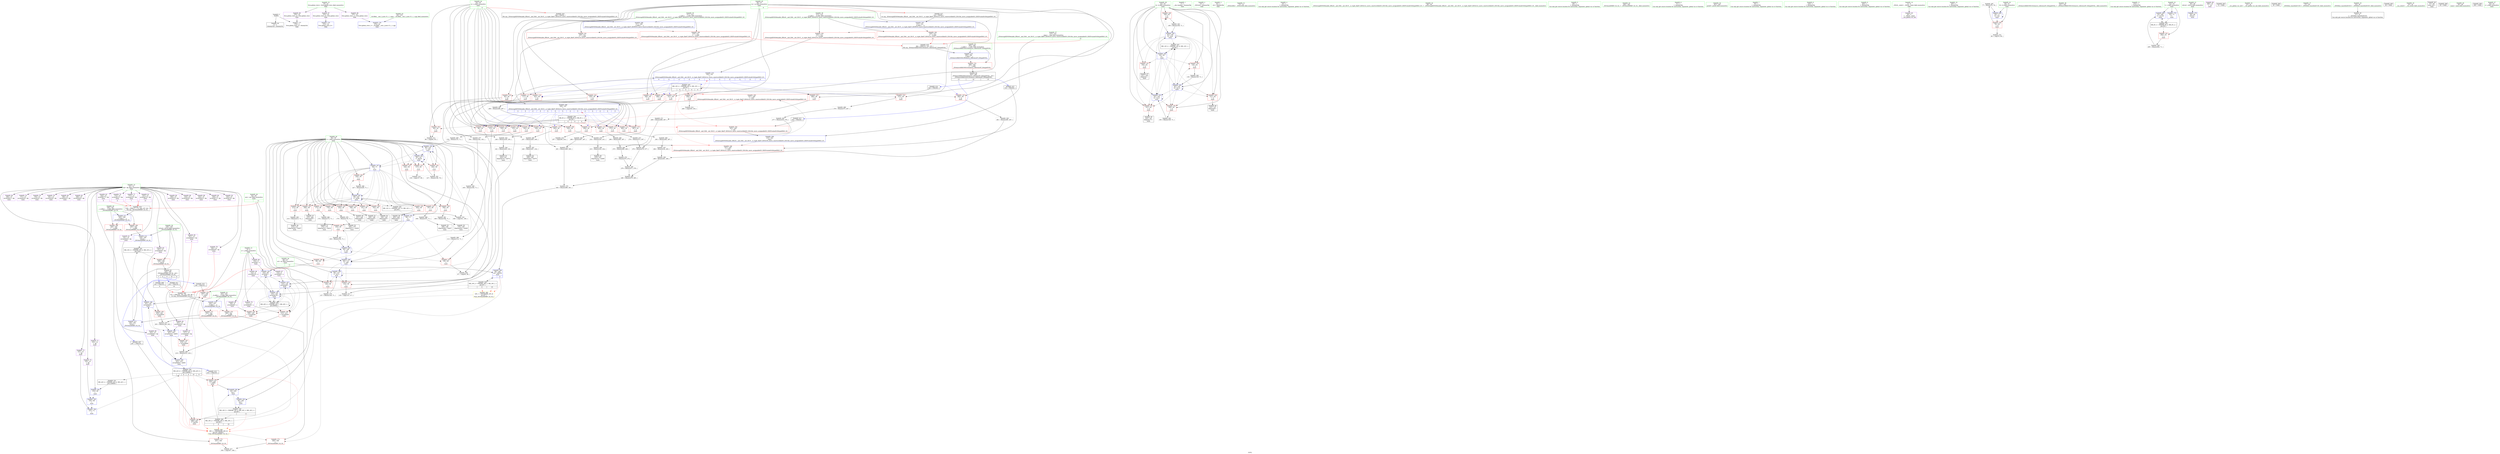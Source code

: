 digraph "SVFG" {
	label="SVFG";

	Node0x5648dcd0d470 [shape=record,color=grey,label="{NodeID: 0\nNullPtr}"];
	Node0x5648dcd0d470 -> Node0x5648dcd30140[style=solid];
	Node0x5648dcd0d470 -> Node0x5648dcd38ee0[style=solid];
	Node0x5648dcd5a0a0 [shape=record,color=yellow,style=double,label="{NodeID: 360\n18V_1 = ENCHI(MR_18V_0)\npts\{67 \}\nFun[_ZSt3maxIiERKT_S2_S2_]}"];
	Node0x5648dcd5a0a0 -> Node0x5648dcd38b40[style=dashed];
	Node0x5648dcd40e40 [shape=record,color=grey,label="{NodeID: 277\n164 = Binary(162, 163, )\n}"];
	Node0x5648dcd40e40 -> Node0x5648dcd412c0[style=solid];
	Node0x5648dcd33da0 [shape=record,color=blue,label="{NodeID: 194\n153\<--69\n\<--\nmain\n}"];
	Node0x5648dcd33da0 -> Node0x5648dcd33e70[style=dashed];
	Node0x5648dcd311a0 [shape=record,color=red,label="{NodeID: 111\n256\<--54\n\<--n\nmain\n}"];
	Node0x5648dcd311a0 -> Node0x5648dcd43fc0[style=solid];
	Node0x5648dcd2f320 [shape=record,color=green,label="{NodeID: 28\n62\<--63\nk\<--k_field_insensitive\nmain\n}"];
	Node0x5648dcd2f320 -> Node0x5648dcd37620[style=solid];
	Node0x5648dcd2f320 -> Node0x5648dcd376f0[style=solid];
	Node0x5648dcd2f320 -> Node0x5648dcd377c0[style=solid];
	Node0x5648dcd2f320 -> Node0x5648dcd37890[style=solid];
	Node0x5648dcd2f320 -> Node0x5648dcd37960[style=solid];
	Node0x5648dcd2f320 -> Node0x5648dcd37a30[style=solid];
	Node0x5648dcd2f320 -> Node0x5648dcd39320[style=solid];
	Node0x5648dcd2f320 -> Node0x5648dcd39590[style=solid];
	Node0x5648dcd2f320 -> Node0x5648dcd398d0[style=solid];
	Node0x5648dcd2f320 -> Node0x5648dcd33cd0[style=solid];
	Node0x5648dcd43840 [shape=record,color=grey,label="{NodeID: 305\n281 = Binary(280, 267, )\n}"];
	Node0x5648dcd43840 -> Node0x5648dcd43cc0[style=solid];
	Node0x5648dcd36fa0 [shape=record,color=red,label="{NodeID: 139\n188\<--58\n\<--i\nmain\n}"];
	Node0x5648dcd36fa0 -> Node0x5648dcd31910[style=solid];
	Node0x5648dcd31b80 [shape=record,color=black,label="{NodeID: 56\n205\<--204\nidxprom52\<--\nmain\n}"];
	Node0x5648dcd72230 [shape=record,color=black,label="{NodeID: 416\n309 = PHI(54, )\n0th arg _ZSt4swapIiENSt9enable_ifIXsr6__and_ISt6__not_ISt15__is_tuple_likeIT_EESt21is_move_constructibleIS3_ESt18is_move_assignableIS3_EEE5valueEvE4typeERS3_SC_ }"];
	Node0x5648dcd72230 -> Node0x5648dcd34760[style=solid];
	Node0x5648dcd38660 [shape=record,color=red,label="{NodeID: 167\n358\<--338\n\<--retval\n_ZSt3maxIiERKT_S2_S2_\n}"];
	Node0x5648dcd38660 -> Node0x5648dcd32130[style=solid];
	Node0x5648dcd33240 [shape=record,color=purple,label="{NodeID: 84\n206\<--10\narrayidx53\<--dp\nmain\n}"];
	Node0x5648dcd2d200 [shape=record,color=green,label="{NodeID: 1\n7\<--1\n__dso_handle\<--dummyObj\nGlob }"];
	Node0x5648dcd40fc0 [shape=record,color=grey,label="{NodeID: 278\n232 = Binary(230, 231, )\n}"];
	Node0x5648dcd40fc0 -> Node0x5648dcd421c0[style=solid];
	Node0x5648dcd33e70 [shape=record,color=blue,label="{NodeID: 195\n155\<--69\n\<--\nmain\n}"];
	Node0x5648dcd33e70 -> Node0x5648dcd33f40[style=dashed];
	Node0x5648dcd31270 [shape=record,color=red,label="{NodeID: 112\n265\<--54\n\<--n\nmain\n}"];
	Node0x5648dcd31270 -> Node0x5648dcd35a10[style=solid];
	Node0x5648dcd2f3f0 [shape=record,color=green,label="{NodeID: 29\n64\<--65\nans\<--ans_field_insensitive\nmain\n|{|<s2>11}}"];
	Node0x5648dcd2f3f0 -> Node0x5648dcd34420[style=solid];
	Node0x5648dcd2f3f0 -> Node0x5648dcd344f0[style=solid];
	Node0x5648dcd2f3f0:s2 -> Node0x5648dcd72790[style=solid,color=red];
	Node0x5648dcd439c0 [shape=record,color=grey,label="{NodeID: 306\n283 = Binary(282, 267, )\n}"];
	Node0x5648dcd439c0 -> Node0x5648dcd43b40[style=solid];
	Node0x5648dcd37070 [shape=record,color=red,label="{NodeID: 140\n193\<--58\n\<--i\nmain\n}"];
	Node0x5648dcd37070 -> Node0x5648dcd319e0[style=solid];
	Node0x5648dcd31c50 [shape=record,color=black,label="{NodeID: 57\n210\<--209\nidxprom55\<--\nmain\n}"];
	Node0x5648dcd72370 [shape=record,color=black,label="{NodeID: 417\n310 = PHI(56, )\n1st arg _ZSt4swapIiENSt9enable_ifIXsr6__and_ISt6__not_ISt15__is_tuple_likeIT_EESt21is_move_constructibleIS3_ESt18is_move_assignableIS3_EEE5valueEvE4typeERS3_SC_ }"];
	Node0x5648dcd72370 -> Node0x5648dcd34830[style=solid];
	Node0x5648dcd38730 [shape=record,color=red,label="{NodeID: 168\n346\<--340\n\<--__a.addr\n_ZSt3maxIiERKT_S2_S2_\n}"];
	Node0x5648dcd38730 -> Node0x5648dcd38a70[style=solid];
	Node0x5648dcd33310 [shape=record,color=purple,label="{NodeID: 85\n207\<--10\narrayidx54\<--dp\nmain\n}"];
	Node0x5648dcd33310 -> Node0x5648dcd341b0[style=solid];
	Node0x5648dcd2d290 [shape=record,color=green,label="{NodeID: 2\n15\<--1\n_ZSt3cin\<--dummyObj\nGlob }"];
	Node0x5648dcd41140 [shape=record,color=grey,label="{NodeID: 279\n127 = Binary(126, 71, )\n}"];
	Node0x5648dcd41140 -> Node0x5648dcd39800[style=solid];
	Node0x5648dcd33f40 [shape=record,color=blue,label="{NodeID: 196\n157\<--71\n\<--\nmain\n}"];
	Node0x5648dcd33f40 -> Node0x5648dcd57480[style=dashed];
	Node0x5648dcd31340 [shape=record,color=red,label="{NodeID: 113\n273\<--54\n\<--n\nmain\n}"];
	Node0x5648dcd31340 -> Node0x5648dcd40840[style=solid];
	Node0x5648dcd2f4c0 [shape=record,color=green,label="{NodeID: 30\n66\<--67\na2\<--a2_field_insensitive\nmain\n|{|<s1>11}}"];
	Node0x5648dcd2f4c0 -> Node0x5648dcd345c0[style=solid];
	Node0x5648dcd2f4c0:s1 -> Node0x5648dc9da7d0[style=solid,color=red];
	Node0x5648dcd43b40 [shape=record,color=grey,label="{NodeID: 307\n284 = Binary(234, 283, )\n}"];
	Node0x5648dcd43b40 -> Node0x5648dcd43cc0[style=solid];
	Node0x5648dcd37140 [shape=record,color=red,label="{NodeID: 141\n197\<--58\n\<--i\nmain\n}"];
	Node0x5648dcd37140 -> Node0x5648dcd41ec0[style=solid];
	Node0x5648dcd31d20 [shape=record,color=black,label="{NodeID: 58\n215\<--214\nidxprom58\<--sub57\nmain\n}"];
	Node0x5648dcd724b0 [shape=record,color=black,label="{NodeID: 418\n364 = PHI(319, 325, 315, )\n0th arg _ZSt4moveIRiEONSt16remove_referenceIT_E4typeEOS2_ }"];
	Node0x5648dcd724b0 -> Node0x5648dcd3be00[style=solid];
	Node0x5648dcd38800 [shape=record,color=red,label="{NodeID: 169\n355\<--340\n\<--__a.addr\n_ZSt3maxIiERKT_S2_S2_\n}"];
	Node0x5648dcd38800 -> Node0x5648dcd3bd30[style=solid];
	Node0x5648dcd333e0 [shape=record,color=purple,label="{NodeID: 86\n216\<--10\narrayidx59\<--dp\nmain\n}"];
	Node0x5648dcd2d540 [shape=record,color=green,label="{NodeID: 3\n16\<--1\n.str\<--dummyObj\nGlob }"];
	Node0x5648dcd412c0 [shape=record,color=grey,label="{NodeID: 280\n165 = Binary(164, 71, )\n}"];
	Node0x5648dcd412c0 -> Node0x5648dcd448c0[style=solid];
	Node0x5648dcd34010 [shape=record,color=blue,label="{NodeID: 197\n58\<--71\ni\<--\nmain\n}"];
	Node0x5648dcd34010 -> Node0x5648dcd36c60[style=dashed];
	Node0x5648dcd34010 -> Node0x5648dcd36d30[style=dashed];
	Node0x5648dcd34010 -> Node0x5648dcd36e00[style=dashed];
	Node0x5648dcd34010 -> Node0x5648dcd36ed0[style=dashed];
	Node0x5648dcd34010 -> Node0x5648dcd36fa0[style=dashed];
	Node0x5648dcd34010 -> Node0x5648dcd37070[style=dashed];
	Node0x5648dcd34010 -> Node0x5648dcd37140[style=dashed];
	Node0x5648dcd34010 -> Node0x5648dcd37210[style=dashed];
	Node0x5648dcd34010 -> Node0x5648dcd372e0[style=dashed];
	Node0x5648dcd34010 -> Node0x5648dcd373b0[style=dashed];
	Node0x5648dcd34010 -> Node0x5648dcd37480[style=dashed];
	Node0x5648dcd34010 -> Node0x5648dcd37550[style=dashed];
	Node0x5648dcd34010 -> Node0x5648dcd34350[style=dashed];
	Node0x5648dcd34010 -> Node0x5648dcd52f80[style=dashed];
	Node0x5648dcd31410 [shape=record,color=red,label="{NodeID: 114\n282\<--54\n\<--n\nmain\n}"];
	Node0x5648dcd31410 -> Node0x5648dcd439c0[style=solid];
	Node0x5648dcd2f590 [shape=record,color=green,label="{NodeID: 31\n73\<--74\n_ZNSirsERi\<--_ZNSirsERi_field_insensitive\n}"];
	Node0x5648dcd43cc0 [shape=record,color=grey,label="{NodeID: 308\n285 = Binary(281, 284, )\n}"];
	Node0x5648dcd43cc0 -> Node0x5648dcd42f40[style=solid];
	Node0x5648dcd37210 [shape=record,color=red,label="{NodeID: 142\n204\<--58\n\<--i\nmain\n}"];
	Node0x5648dcd37210 -> Node0x5648dcd31b80[style=solid];
	Node0x5648dcd31df0 [shape=record,color=black,label="{NodeID: 59\n221\<--220\nidxprom62\<--\nmain\n}"];
	Node0x5648dcd72790 [shape=record,color=black,label="{NodeID: 419\n336 = PHI(177, 172, 244, 237, 64, )\n0th arg _ZSt3maxIiERKT_S2_S2_ }"];
	Node0x5648dcd72790 -> Node0x5648dcd34b70[style=solid];
	Node0x5648dcd388d0 [shape=record,color=red,label="{NodeID: 170\n348\<--342\n\<--__b.addr\n_ZSt3maxIiERKT_S2_S2_\n}"];
	Node0x5648dcd388d0 -> Node0x5648dcd38b40[style=solid];
	Node0x5648dcd334b0 [shape=record,color=purple,label="{NodeID: 87\n217\<--10\narrayidx60\<--dp\nmain\n}"];
	Node0x5648dcd334b0 -> Node0x5648dcd37e40[style=solid];
	Node0x5648dcd2d5d0 [shape=record,color=green,label="{NodeID: 4\n19\<--1\n\<--dummyObj\nCan only get source location for instruction, argument, global var or function.}"];
	Node0x5648dcd5a450 [shape=record,color=yellow,style=double,label="{NodeID: 364\n39V_1 = ENCHI(MR_39V_0)\npts\{65 140000 \}\nFun[_ZSt3maxIiERKT_S2_S2_]}"];
	Node0x5648dcd5a450 -> Node0x5648dcd38a70[style=dashed];
	Node0x5648dcd5a450 -> Node0x5648dcd38b40[style=dashed];
	Node0x5648dcd41440 [shape=record,color=grey,label="{NodeID: 281\n169 = Binary(168, 71, )\n}"];
	Node0x5648dcd41440 -> Node0x5648dcd316a0[style=solid];
	Node0x5648dcd340e0 [shape=record,color=blue,label="{NodeID: 198\n191\<--187\narrayidx44\<--\nmain\n}"];
	Node0x5648dcd340e0 -> Node0x5648dcd37ca0[style=dashed];
	Node0x5648dcd340e0 -> Node0x5648dcd341b0[style=dashed];
	Node0x5648dcd35c20 [shape=record,color=red,label="{NodeID: 115\n287\<--54\n\<--n\nmain\n}"];
	Node0x5648dcd35c20 -> Node0x5648dcd430c0[style=solid];
	Node0x5648dcd2f690 [shape=record,color=green,label="{NodeID: 32\n89\<--90\n_ZSt4swapIiENSt9enable_ifIXsr6__and_ISt6__not_ISt15__is_tuple_likeIT_EESt21is_move_constructibleIS3_ESt18is_move_assignableIS3_EEE5valueEvE4typeERS3_SC_\<--_ZSt4swapIiENSt9enable_ifIXsr6__and_ISt6__not_ISt15__is_tuple_likeIT_EESt21is_move_constructibleIS3_ESt18is_move_assignableIS3_EEE5valueEvE4typeERS3_SC__field_insensitive\n}"];
	Node0x5648dcd43e40 [shape=record,color=grey,label="{NodeID: 309\n97 = cmp(95, 96, )\n}"];
	Node0x5648dcd372e0 [shape=record,color=red,label="{NodeID: 143\n209\<--58\n\<--i\nmain\n}"];
	Node0x5648dcd372e0 -> Node0x5648dcd31c50[style=solid];
	Node0x5648dcd31ec0 [shape=record,color=black,label="{NodeID: 60\n235\<--233\nidxprom70\<--sub69\nmain\n}"];
	Node0x5648dcd389a0 [shape=record,color=red,label="{NodeID: 171\n352\<--342\n\<--__b.addr\n_ZSt3maxIiERKT_S2_S2_\n}"];
	Node0x5648dcd389a0 -> Node0x5648dcd3bc60[style=solid];
	Node0x5648dcd33580 [shape=record,color=purple,label="{NodeID: 88\n222\<--10\narrayidx63\<--dp\nmain\n}"];
	Node0x5648dcd2d660 [shape=record,color=green,label="{NodeID: 5\n69\<--1\n\<--dummyObj\nCan only get source location for instruction, argument, global var or function.}"];
	Node0x5648dcd415c0 [shape=record,color=grey,label="{NodeID: 282\n130 = Binary(129, 71, )\n}"];
	Node0x5648dcd415c0 -> Node0x5648dcd398d0[style=solid];
	Node0x5648dcd341b0 [shape=record,color=blue,label="{NodeID: 199\n207\<--203\narrayidx54\<--add51\nmain\n}"];
	Node0x5648dcd341b0 -> Node0x5648dcd37e40[style=dashed];
	Node0x5648dcd341b0 -> Node0x5648dcd34280[style=dashed];
	Node0x5648dcd35cf0 [shape=record,color=red,label="{NodeID: 116\n85\<--56\n\<--m\nmain\n}"];
	Node0x5648dcd35cf0 -> Node0x5648dcd44440[style=solid];
	Node0x5648dcd2f790 [shape=record,color=green,label="{NodeID: 33\n184\<--185\n_ZSt3maxIiERKT_S2_S2_\<--_ZSt3maxIiERKT_S2_S2__field_insensitive\n}"];
	Node0x5648dcd43fc0 [shape=record,color=grey,label="{NodeID: 310\n257 = cmp(256, 234, )\n}"];
	Node0x5648dcd373b0 [shape=record,color=red,label="{NodeID: 144\n213\<--58\n\<--i\nmain\n}"];
	Node0x5648dcd373b0 -> Node0x5648dcd41740[style=solid];
	Node0x5648dcd31f90 [shape=record,color=black,label="{NodeID: 61\n242\<--241\nidxprom75\<--sub74\nmain\n}"];
	Node0x5648dcd38a70 [shape=record,color=red,label="{NodeID: 172\n347\<--346\n\<--\n_ZSt3maxIiERKT_S2_S2_\n}"];
	Node0x5648dcd38a70 -> Node0x5648dcd44a40[style=solid];
	Node0x5648dcd33650 [shape=record,color=purple,label="{NodeID: 89\n223\<--10\narrayidx64\<--dp\nmain\n}"];
	Node0x5648dcd33650 -> Node0x5648dcd34280[style=solid];
	Node0x5648dcd2df90 [shape=record,color=green,label="{NodeID: 6\n71\<--1\n\<--dummyObj\nCan only get source location for instruction, argument, global var or function.}"];
	Node0x5648dcd41740 [shape=record,color=grey,label="{NodeID: 283\n214 = Binary(213, 71, )\n}"];
	Node0x5648dcd41740 -> Node0x5648dcd31d20[style=solid];
	Node0x5648dcd34280 [shape=record,color=blue,label="{NodeID: 200\n223\<--219\narrayidx64\<--add61\nmain\n}"];
	Node0x5648dcd34280 -> Node0x5648dcd57480[style=dashed];
	Node0x5648dcd35dc0 [shape=record,color=red,label="{NodeID: 117\n117\<--56\n\<--m\nmain\n}"];
	Node0x5648dcd35dc0 -> Node0x5648dcd44140[style=solid];
	Node0x5648dcd2f890 [shape=record,color=green,label="{NodeID: 34\n301\<--302\nprintf\<--printf_field_insensitive\n}"];
	Node0x5648dcd44140 [shape=record,color=grey,label="{NodeID: 311\n118 = cmp(116, 117, )\n}"];
	Node0x5648dcd37480 [shape=record,color=red,label="{NodeID: 145\n220\<--58\n\<--i\nmain\n}"];
	Node0x5648dcd37480 -> Node0x5648dcd31df0[style=solid];
	Node0x5648dcd32060 [shape=record,color=black,label="{NodeID: 62\n249\<--248\nidxprom80\<--sub79\nmain\n}"];
	Node0x5648dcd57480 [shape=record,color=black,label="{NodeID: 339\nMR_22V_6 = PHI(MR_22V_9, MR_22V_5, )\npts\{140000 \}\n|{|<s5>7|<s6>8|<s7>9|<s8>10|<s9>11}}"];
	Node0x5648dcd57480 -> Node0x5648dcd37b00[style=dashed];
	Node0x5648dcd57480 -> Node0x5648dcd37f10[style=dashed];
	Node0x5648dcd57480 -> Node0x5648dcd37fe0[style=dashed];
	Node0x5648dcd57480 -> Node0x5648dcd340e0[style=dashed];
	Node0x5648dcd57480 -> Node0x5648dcd54c80[style=dashed];
	Node0x5648dcd57480:s5 -> Node0x5648dcd5a450[style=dashed,color=red];
	Node0x5648dcd57480:s6 -> Node0x5648dcd5a450[style=dashed,color=red];
	Node0x5648dcd57480:s7 -> Node0x5648dcd5a450[style=dashed,color=red];
	Node0x5648dcd57480:s8 -> Node0x5648dcd5a450[style=dashed,color=red];
	Node0x5648dcd57480:s9 -> Node0x5648dcd5a450[style=dashed,color=red];
	Node0x5648dcd38b40 [shape=record,color=red,label="{NodeID: 173\n349\<--348\n\<--\n_ZSt3maxIiERKT_S2_S2_\n}"];
	Node0x5648dcd38b40 -> Node0x5648dcd44a40[style=solid];
	Node0x5648dcd33720 [shape=record,color=purple,label="{NodeID: 90\n236\<--10\narrayidx71\<--dp\nmain\n}"];
	Node0x5648dcd2e020 [shape=record,color=green,label="{NodeID: 7\n78\<--1\n\<--dummyObj\nCan only get source location for instruction, argument, global var or function.}"];
	Node0x5648dcd418c0 [shape=record,color=grey,label="{NodeID: 284\n174 = Binary(173, 71, )\n}"];
	Node0x5648dcd418c0 -> Node0x5648dcd31770[style=solid];
	Node0x5648dcd34350 [shape=record,color=blue,label="{NodeID: 201\n58\<--227\ni\<--inc66\nmain\n}"];
	Node0x5648dcd34350 -> Node0x5648dcd36c60[style=dashed];
	Node0x5648dcd34350 -> Node0x5648dcd36d30[style=dashed];
	Node0x5648dcd34350 -> Node0x5648dcd36e00[style=dashed];
	Node0x5648dcd34350 -> Node0x5648dcd36ed0[style=dashed];
	Node0x5648dcd34350 -> Node0x5648dcd36fa0[style=dashed];
	Node0x5648dcd34350 -> Node0x5648dcd37070[style=dashed];
	Node0x5648dcd34350 -> Node0x5648dcd37140[style=dashed];
	Node0x5648dcd34350 -> Node0x5648dcd37210[style=dashed];
	Node0x5648dcd34350 -> Node0x5648dcd372e0[style=dashed];
	Node0x5648dcd34350 -> Node0x5648dcd373b0[style=dashed];
	Node0x5648dcd34350 -> Node0x5648dcd37480[style=dashed];
	Node0x5648dcd34350 -> Node0x5648dcd37550[style=dashed];
	Node0x5648dcd34350 -> Node0x5648dcd34350[style=dashed];
	Node0x5648dcd34350 -> Node0x5648dcd52f80[style=dashed];
	Node0x5648dcd35e90 [shape=record,color=red,label="{NodeID: 118\n163\<--56\n\<--m\nmain\n}"];
	Node0x5648dcd35e90 -> Node0x5648dcd40e40[style=solid];
	Node0x5648dcd2f990 [shape=record,color=green,label="{NodeID: 35\n311\<--312\n__a.addr\<--__a.addr_field_insensitive\n_ZSt4swapIiENSt9enable_ifIXsr6__and_ISt6__not_ISt15__is_tuple_likeIT_EESt21is_move_constructibleIS3_ESt18is_move_assignableIS3_EEE5valueEvE4typeERS3_SC_\n}"];
	Node0x5648dcd2f990 -> Node0x5648dcd380b0[style=solid];
	Node0x5648dcd2f990 -> Node0x5648dcd38180[style=solid];
	Node0x5648dcd2f990 -> Node0x5648dcd34760[style=solid];
	Node0x5648dcd442c0 [shape=record,color=grey,label="{NodeID: 312\n260 = cmp(259, 234, )\n}"];
	Node0x5648dcd37550 [shape=record,color=red,label="{NodeID: 146\n226\<--58\n\<--i\nmain\n}"];
	Node0x5648dcd37550 -> Node0x5648dcd41bc0[style=solid];
	Node0x5648dcd32130 [shape=record,color=black,label="{NodeID: 63\n335\<--358\n_ZSt3maxIiERKT_S2_S2__ret\<--\n_ZSt3maxIiERKT_S2_S2_\n|{<s0>7|<s1>8|<s2>9|<s3>10|<s4>11}}"];
	Node0x5648dcd32130:s0 -> Node0x5648dcd71940[style=solid,color=blue];
	Node0x5648dcd32130:s1 -> Node0x5648dcd71b40[style=solid,color=blue];
	Node0x5648dcd32130:s2 -> Node0x5648dcd71c50[style=solid,color=blue];
	Node0x5648dcd32130:s3 -> Node0x5648dcd71dc0[style=solid,color=blue];
	Node0x5648dcd32130:s4 -> Node0x5648dcd71670[style=solid,color=blue];
	Node0x5648dcd38c10 [shape=record,color=red,label="{NodeID: 174\n368\<--365\n\<--__t.addr\n_ZSt4moveIRiEONSt16remove_referenceIT_E4typeEOS2_\n}"];
	Node0x5648dcd38c10 -> Node0x5648dcd32200[style=solid];
	Node0x5648dcd337f0 [shape=record,color=purple,label="{NodeID: 91\n237\<--10\narrayidx72\<--dp\nmain\n|{<s0>10}}"];
	Node0x5648dcd337f0:s0 -> Node0x5648dcd72790[style=solid,color=red];
	Node0x5648dcd2e0b0 [shape=record,color=green,label="{NodeID: 8\n234\<--1\n\<--dummyObj\nCan only get source location for instruction, argument, global var or function.}"];
	Node0x5648dcd41a40 [shape=record,color=grey,label="{NodeID: 285\n134 = Binary(133, 71, )\n}"];
	Node0x5648dcd41a40 -> Node0x5648dcd399a0[style=solid];
	Node0x5648dcd34420 [shape=record,color=blue,label="{NodeID: 202\n64\<--254\nans\<--\nmain\n}"];
	Node0x5648dcd34420 -> Node0x5648dcd344f0[style=dashed];
	Node0x5648dcd34420 -> Node0x5648dcd50780[style=dashed];
	Node0x5648dcd35f60 [shape=record,color=red,label="{NodeID: 119\n231\<--56\n\<--m\nmain\n}"];
	Node0x5648dcd35f60 -> Node0x5648dcd40fc0[style=solid];
	Node0x5648dcd2fa60 [shape=record,color=green,label="{NodeID: 36\n313\<--314\n__b.addr\<--__b.addr_field_insensitive\n_ZSt4swapIiENSt9enable_ifIXsr6__and_ISt6__not_ISt15__is_tuple_likeIT_EESt21is_move_constructibleIS3_ESt18is_move_assignableIS3_EEE5valueEvE4typeERS3_SC_\n}"];
	Node0x5648dcd2fa60 -> Node0x5648dcd38250[style=solid];
	Node0x5648dcd2fa60 -> Node0x5648dcd38320[style=solid];
	Node0x5648dcd2fa60 -> Node0x5648dcd34830[style=solid];
	Node0x5648dcd44440 [shape=record,color=grey,label="{NodeID: 313\n86 = cmp(84, 85, )\n}"];
	Node0x5648dcd37620 [shape=record,color=red,label="{NodeID: 147\n100\<--62\n\<--k\nmain\n}"];
	Node0x5648dcd37620 -> Node0x5648dcd30410[style=solid];
	Node0x5648dcd32200 [shape=record,color=black,label="{NodeID: 64\n363\<--368\n_ZSt4moveIRiEONSt16remove_referenceIT_E4typeEOS2__ret\<--\n_ZSt4moveIRiEONSt16remove_referenceIT_E4typeEOS2_\n|{<s0>13|<s1>14|<s2>15}}"];
	Node0x5648dcd32200:s0 -> Node0x5648dcd71ed0[style=solid,color=blue];
	Node0x5648dcd32200:s1 -> Node0x5648dcd71fe0[style=solid,color=blue];
	Node0x5648dcd32200:s2 -> Node0x5648dcd720f0[style=solid,color=blue];
	Node0x5648dcd38ce0 [shape=record,color=blue,label="{NodeID: 175\n374\<--19\nllvm.global_ctors_0\<--\nGlob }"];
	Node0x5648dcd338c0 [shape=record,color=purple,label="{NodeID: 92\n243\<--10\narrayidx76\<--dp\nmain\n}"];
	Node0x5648dcd2e170 [shape=record,color=green,label="{NodeID: 9\n263\<--1\n\<--dummyObj\nCan only get source location for instruction, argument, global var or function.}"];
	Node0x5648dcd41bc0 [shape=record,color=grey,label="{NodeID: 286\n227 = Binary(226, 71, )\n}"];
	Node0x5648dcd41bc0 -> Node0x5648dcd34350[style=solid];
	Node0x5648dcd344f0 [shape=record,color=blue,label="{NodeID: 203\n64\<--263\nans\<--\nmain\n}"];
	Node0x5648dcd344f0 -> Node0x5648dcd50780[style=dashed];
	Node0x5648dcd36030 [shape=record,color=red,label="{NodeID: 120\n239\<--56\n\<--m\nmain\n}"];
	Node0x5648dcd36030 -> Node0x5648dcd433c0[style=solid];
	Node0x5648dcd2fb30 [shape=record,color=green,label="{NodeID: 37\n315\<--316\n__tmp\<--__tmp_field_insensitive\n_ZSt4swapIiENSt9enable_ifIXsr6__and_ISt6__not_ISt15__is_tuple_likeIT_EESt21is_move_constructibleIS3_ESt18is_move_assignableIS3_EEE5valueEvE4typeERS3_SC_\n|{|<s1>15}}"];
	Node0x5648dcd2fb30 -> Node0x5648dcd34900[style=solid];
	Node0x5648dcd2fb30:s1 -> Node0x5648dcd724b0[style=solid,color=red];
	Node0x5648dcd445c0 [shape=record,color=grey,label="{NodeID: 314\n138 = cmp(137, 69, )\n}"];
	Node0x5648dcd376f0 [shape=record,color=red,label="{NodeID: 148\n108\<--62\n\<--k\nmain\n}"];
	Node0x5648dcd376f0 -> Node0x5648dcd43540[style=solid];
	Node0x5648dcd322d0 [shape=record,color=purple,label="{NodeID: 65\n29\<--4\n\<--_ZStL8__ioinit\n__cxx_global_var_init\n}"];
	Node0x5648dcd38de0 [shape=record,color=blue,label="{NodeID: 176\n375\<--20\nllvm.global_ctors_1\<--_GLOBAL__sub_I_yash.15_1_1.cpp\nGlob }"];
	Node0x5648dcd33990 [shape=record,color=purple,label="{NodeID: 93\n244\<--10\narrayidx77\<--dp\nmain\n|{<s0>9}}"];
	Node0x5648dcd33990:s0 -> Node0x5648dcd72790[style=solid,color=red];
	Node0x5648dcd2e270 [shape=record,color=green,label="{NodeID: 10\n267\<--1\n\<--dummyObj\nCan only get source location for instruction, argument, global var or function.}"];
	Node0x5648dcd41d40 [shape=record,color=grey,label="{NodeID: 287\n77 = Binary(76, 78, )\n}"];
	Node0x5648dcd41d40 -> Node0x5648dcd39180[style=solid];
	Node0x5648dcd345c0 [shape=record,color=blue,label="{NodeID: 204\n66\<--292\na2\<--add103\nmain\n|{|<s2>11}}"];
	Node0x5648dcd345c0 -> Node0x5648dcd37fe0[style=dashed];
	Node0x5648dcd345c0 -> Node0x5648dcd54280[style=dashed];
	Node0x5648dcd345c0:s2 -> Node0x5648dcd5a0a0[style=dashed,color=red];
	Node0x5648dcd36100 [shape=record,color=red,label="{NodeID: 121\n246\<--56\n\<--m\nmain\n}"];
	Node0x5648dcd36100 -> Node0x5648dcd42940[style=solid];
	Node0x5648dcd2fc00 [shape=record,color=green,label="{NodeID: 38\n321\<--322\n_ZSt4moveIRiEONSt16remove_referenceIT_E4typeEOS2_\<--_ZSt4moveIRiEONSt16remove_referenceIT_E4typeEOS2__field_insensitive\n}"];
	Node0x5648dcd44740 [shape=record,color=grey,label="{NodeID: 315\n80 = cmp(76, 69, )\n}"];
	Node0x5648dcd377c0 [shape=record,color=red,label="{NodeID: 149\n121\<--62\n\<--k\nmain\n}"];
	Node0x5648dcd377c0 -> Node0x5648dcd31500[style=solid];
	Node0x5648dcd323a0 [shape=record,color=purple,label="{NodeID: 66\n102\<--8\narrayidx\<--a\nmain\n}"];
	Node0x5648dcd323a0 -> Node0x5648dcd393f0[style=solid];
	Node0x5648dcd38ee0 [shape=record,color=blue, style = dotted,label="{NodeID: 177\n376\<--3\nllvm.global_ctors_2\<--dummyVal\nGlob }"];
	Node0x5648dcd33a60 [shape=record,color=purple,label="{NodeID: 94\n250\<--10\narrayidx81\<--dp\nmain\n}"];
	Node0x5648dcd2e370 [shape=record,color=green,label="{NodeID: 11\n272\<--1\n\<--dummyObj\nCan only get source location for instruction, argument, global var or function.}"];
	Node0x5648dcd41ec0 [shape=record,color=grey,label="{NodeID: 288\n198 = Binary(197, 71, )\n}"];
	Node0x5648dcd41ec0 -> Node0x5648dcd31ab0[style=solid];
	Node0x5648dcd34690 [shape=record,color=blue,label="{NodeID: 205\n52\<--295\nt\<--inc104\nmain\n}"];
	Node0x5648dcd34690 -> Node0x5648dcd52080[style=dashed];
	Node0x5648dcd361d0 [shape=record,color=red,label="{NodeID: 122\n259\<--56\n\<--m\nmain\n}"];
	Node0x5648dcd361d0 -> Node0x5648dcd442c0[style=solid];
	Node0x5648dcd2fd00 [shape=record,color=green,label="{NodeID: 39\n338\<--339\nretval\<--retval_field_insensitive\n_ZSt3maxIiERKT_S2_S2_\n}"];
	Node0x5648dcd2fd00 -> Node0x5648dcd38660[style=solid];
	Node0x5648dcd2fd00 -> Node0x5648dcd3bc60[style=solid];
	Node0x5648dcd2fd00 -> Node0x5648dcd3bd30[style=solid];
	Node0x5648dcd448c0 [shape=record,color=grey,label="{NodeID: 316\n166 = cmp(161, 165, )\n}"];
	Node0x5648dcd37890 [shape=record,color=red,label="{NodeID: 150\n129\<--62\n\<--k\nmain\n}"];
	Node0x5648dcd37890 -> Node0x5648dcd415c0[style=solid];
	Node0x5648dcd32470 [shape=record,color=purple,label="{NodeID: 67\n123\<--8\narrayidx9\<--a\nmain\n}"];
	Node0x5648dcd32470 -> Node0x5648dcd39730[style=solid];
	Node0x5648dcd38fe0 [shape=record,color=blue,label="{NodeID: 178\n48\<--69\nretval\<--\nmain\n}"];
	Node0x5648dcd33b30 [shape=record,color=purple,label="{NodeID: 95\n251\<--10\narrayidx82\<--dp\nmain\n|{<s0>9}}"];
	Node0x5648dcd33b30:s0 -> Node0x5648dc9da7d0[style=solid,color=red];
	Node0x5648dcd2e470 [shape=record,color=green,label="{NodeID: 12\n4\<--6\n_ZStL8__ioinit\<--_ZStL8__ioinit_field_insensitive\nGlob }"];
	Node0x5648dcd2e470 -> Node0x5648dcd322d0[style=solid];
	Node0x5648dcd42040 [shape=record,color=grey,label="{NodeID: 289\n219 = Binary(212, 218, )\n}"];
	Node0x5648dcd42040 -> Node0x5648dcd34280[style=solid];
	Node0x5648dcd34760 [shape=record,color=blue,label="{NodeID: 206\n311\<--309\n__a.addr\<--__a\n_ZSt4swapIiENSt9enable_ifIXsr6__and_ISt6__not_ISt15__is_tuple_likeIT_EESt21is_move_constructibleIS3_ESt18is_move_assignableIS3_EEE5valueEvE4typeERS3_SC_\n}"];
	Node0x5648dcd34760 -> Node0x5648dcd380b0[style=dashed];
	Node0x5648dcd34760 -> Node0x5648dcd38180[style=dashed];
	Node0x5648dcd362a0 [shape=record,color=red,label="{NodeID: 123\n268\<--56\n\<--m\nmain\n}"];
	Node0x5648dcd362a0 -> Node0x5648dcd40540[style=solid];
	Node0x5648dcd2fdd0 [shape=record,color=green,label="{NodeID: 40\n340\<--341\n__a.addr\<--__a.addr_field_insensitive\n_ZSt3maxIiERKT_S2_S2_\n}"];
	Node0x5648dcd2fdd0 -> Node0x5648dcd38730[style=solid];
	Node0x5648dcd2fdd0 -> Node0x5648dcd38800[style=solid];
	Node0x5648dcd2fdd0 -> Node0x5648dcd34b70[style=solid];
	Node0x5648dcd44a40 [shape=record,color=grey,label="{NodeID: 317\n350 = cmp(347, 349, )\n}"];
	Node0x5648dcd37960 [shape=record,color=red,label="{NodeID: 151\n141\<--62\n\<--k\nmain\n}"];
	Node0x5648dcd37960 -> Node0x5648dcd315d0[style=solid];
	Node0x5648dcd32540 [shape=record,color=purple,label="{NodeID: 68\n143\<--8\narrayidx18\<--a\nmain\n}"];
	Node0x5648dcd32540 -> Node0x5648dcd39a70[style=solid];
	Node0x5648dcd390b0 [shape=record,color=blue,label="{NodeID: 179\n52\<--71\nt\<--\nmain\n}"];
	Node0x5648dcd390b0 -> Node0x5648dcd52080[style=dashed];
	Node0x5648dcd304e0 [shape=record,color=purple,label="{NodeID: 96\n299\<--16\n\<--.str\nmain\n}"];
	Node0x5648dcd2e570 [shape=record,color=green,label="{NodeID: 13\n8\<--9\na\<--a_field_insensitive\nGlob }"];
	Node0x5648dcd2e570 -> Node0x5648dcd323a0[style=solid];
	Node0x5648dcd2e570 -> Node0x5648dcd32470[style=solid];
	Node0x5648dcd2e570 -> Node0x5648dcd32540[style=solid];
	Node0x5648dcd2e570 -> Node0x5648dcd32610[style=solid];
	Node0x5648dcd2e570 -> Node0x5648dcd326e0[style=solid];
	Node0x5648dcd421c0 [shape=record,color=grey,label="{NodeID: 290\n233 = Binary(232, 234, )\n}"];
	Node0x5648dcd421c0 -> Node0x5648dcd31ec0[style=solid];
	Node0x5648dcd34830 [shape=record,color=blue,label="{NodeID: 207\n313\<--310\n__b.addr\<--__b\n_ZSt4swapIiENSt9enable_ifIXsr6__and_ISt6__not_ISt15__is_tuple_likeIT_EESt21is_move_constructibleIS3_ESt18is_move_assignableIS3_EEE5valueEvE4typeERS3_SC_\n}"];
	Node0x5648dcd34830 -> Node0x5648dcd38250[style=dashed];
	Node0x5648dcd34830 -> Node0x5648dcd38320[style=dashed];
	Node0x5648dcd36370 [shape=record,color=red,label="{NodeID: 124\n275\<--56\n\<--m\nmain\n}"];
	Node0x5648dcd36370 -> Node0x5648dcd42dc0[style=solid];
	Node0x5648dcd2fea0 [shape=record,color=green,label="{NodeID: 41\n342\<--343\n__b.addr\<--__b.addr_field_insensitive\n_ZSt3maxIiERKT_S2_S2_\n}"];
	Node0x5648dcd2fea0 -> Node0x5648dcd388d0[style=solid];
	Node0x5648dcd2fea0 -> Node0x5648dcd389a0[style=solid];
	Node0x5648dcd2fea0 -> Node0x5648dcd3bb90[style=solid];
	Node0x5648dcd50780 [shape=record,color=black,label="{NodeID: 318\nMR_16V_5 = PHI(MR_16V_4, MR_16V_3, MR_16V_3, )\npts\{65 \}\n|{|<s2>11}}"];
	Node0x5648dcd50780 -> Node0x5648dcd37fe0[style=dashed];
	Node0x5648dcd50780 -> Node0x5648dcd54190[style=dashed];
	Node0x5648dcd50780:s2 -> Node0x5648dcd5a450[style=dashed,color=red];
	Node0x5648dcd37a30 [shape=record,color=red,label="{NodeID: 152\n149\<--62\n\<--k\nmain\n}"];
	Node0x5648dcd37a30 -> Node0x5648dcd424c0[style=solid];
	Node0x5648dcd32610 [shape=record,color=purple,label="{NodeID: 69\n195\<--8\narrayidx46\<--a\nmain\n}"];
	Node0x5648dcd32610 -> Node0x5648dcd37bd0[style=solid];
	Node0x5648dcd39180 [shape=record,color=blue,label="{NodeID: 180\n50\<--77\ntt\<--dec\nmain\n}"];
	Node0x5648dcd39180 -> Node0x5648dcd308b0[style=dashed];
	Node0x5648dcd39180 -> Node0x5648dcd39180[style=dashed];
	Node0x5648dcd305b0 [shape=record,color=purple,label="{NodeID: 97\n374\<--18\nllvm.global_ctors_0\<--llvm.global_ctors\nGlob }"];
	Node0x5648dcd305b0 -> Node0x5648dcd38ce0[style=solid];
	Node0x5648dcd2e670 [shape=record,color=green,label="{NodeID: 14\n10\<--14\ndp\<--dp_field_insensitive\nGlob }"];
	Node0x5648dcd2e670 -> Node0x5648dcd327b0[style=solid];
	Node0x5648dcd2e670 -> Node0x5648dcd32880[style=solid];
	Node0x5648dcd2e670 -> Node0x5648dcd32950[style=solid];
	Node0x5648dcd2e670 -> Node0x5648dcd32a20[style=solid];
	Node0x5648dcd2e670 -> Node0x5648dcd32af0[style=solid];
	Node0x5648dcd2e670 -> Node0x5648dcd32bc0[style=solid];
	Node0x5648dcd2e670 -> Node0x5648dcd32c90[style=solid];
	Node0x5648dcd2e670 -> Node0x5648dcd32d60[style=solid];
	Node0x5648dcd2e670 -> Node0x5648dcd32e30[style=solid];
	Node0x5648dcd2e670 -> Node0x5648dcd32f00[style=solid];
	Node0x5648dcd2e670 -> Node0x5648dcd32fd0[style=solid];
	Node0x5648dcd2e670 -> Node0x5648dcd330a0[style=solid];
	Node0x5648dcd2e670 -> Node0x5648dcd33170[style=solid];
	Node0x5648dcd2e670 -> Node0x5648dcd33240[style=solid];
	Node0x5648dcd2e670 -> Node0x5648dcd33310[style=solid];
	Node0x5648dcd2e670 -> Node0x5648dcd333e0[style=solid];
	Node0x5648dcd2e670 -> Node0x5648dcd334b0[style=solid];
	Node0x5648dcd2e670 -> Node0x5648dcd33580[style=solid];
	Node0x5648dcd2e670 -> Node0x5648dcd33650[style=solid];
	Node0x5648dcd2e670 -> Node0x5648dcd33720[style=solid];
	Node0x5648dcd2e670 -> Node0x5648dcd337f0[style=solid];
	Node0x5648dcd2e670 -> Node0x5648dcd338c0[style=solid];
	Node0x5648dcd2e670 -> Node0x5648dcd33990[style=solid];
	Node0x5648dcd2e670 -> Node0x5648dcd33a60[style=solid];
	Node0x5648dcd2e670 -> Node0x5648dcd33b30[style=solid];
	Node0x5648dcd42340 [shape=record,color=grey,label="{NodeID: 291\n147 = Binary(146, 78, )\n}"];
	Node0x5648dcd42340 -> Node0x5648dcd33c00[style=solid];
	Node0x5648dcd34900 [shape=record,color=blue,label="{NodeID: 208\n315\<--323\n__tmp\<--\n_ZSt4swapIiENSt9enable_ifIXsr6__and_ISt6__not_ISt15__is_tuple_likeIT_EESt21is_move_constructibleIS3_ESt18is_move_assignableIS3_EEE5valueEvE4typeERS3_SC_\n}"];
	Node0x5648dcd34900 -> Node0x5648dcd384c0[style=dashed];
	Node0x5648dcd34900 -> Node0x5648dcd38590[style=dashed];
	Node0x5648dcd36440 [shape=record,color=red,label="{NodeID: 125\n280\<--56\n\<--m\nmain\n}"];
	Node0x5648dcd36440 -> Node0x5648dcd43840[style=solid];
	Node0x5648dcd2ff70 [shape=record,color=green,label="{NodeID: 42\n365\<--366\n__t.addr\<--__t.addr_field_insensitive\n_ZSt4moveIRiEONSt16remove_referenceIT_E4typeEOS2_\n}"];
	Node0x5648dcd2ff70 -> Node0x5648dcd38c10[style=solid];
	Node0x5648dcd2ff70 -> Node0x5648dcd3be00[style=solid];
	Node0x5648dc9da7d0 [shape=record,color=black,label="{NodeID: 402\n337 = PHI(182, 183, 251, 252, 66, )\n1st arg _ZSt3maxIiERKT_S2_S2_ }"];
	Node0x5648dc9da7d0 -> Node0x5648dcd3bb90[style=solid];
	Node0x5648dcd37b00 [shape=record,color=red,label="{NodeID: 153\n187\<--186\n\<--call41\nmain\n}"];
	Node0x5648dcd37b00 -> Node0x5648dcd340e0[style=solid];
	Node0x5648dcd326e0 [shape=record,color=purple,label="{NodeID: 70\n211\<--8\narrayidx56\<--a\nmain\n}"];
	Node0x5648dcd326e0 -> Node0x5648dcd37d70[style=solid];
	Node0x5648dcd39250 [shape=record,color=blue,label="{NodeID: 181\n58\<--71\ni\<--\nmain\n}"];
	Node0x5648dcd39250 -> Node0x5648dcd365e0[style=dashed];
	Node0x5648dcd39250 -> Node0x5648dcd366b0[style=dashed];
	Node0x5648dcd39250 -> Node0x5648dcd36780[style=dashed];
	Node0x5648dcd39250 -> Node0x5648dcd394c0[style=dashed];
	Node0x5648dcd39250 -> Node0x5648dcd39660[style=dashed];
	Node0x5648dcd306b0 [shape=record,color=purple,label="{NodeID: 98\n375\<--18\nllvm.global_ctors_1\<--llvm.global_ctors\nGlob }"];
	Node0x5648dcd306b0 -> Node0x5648dcd38de0[style=solid];
	Node0x5648dcd2e770 [shape=record,color=green,label="{NodeID: 15\n18\<--22\nllvm.global_ctors\<--llvm.global_ctors_field_insensitive\nGlob }"];
	Node0x5648dcd2e770 -> Node0x5648dcd305b0[style=solid];
	Node0x5648dcd2e770 -> Node0x5648dcd306b0[style=solid];
	Node0x5648dcd2e770 -> Node0x5648dcd307b0[style=solid];
	Node0x5648dcd424c0 [shape=record,color=grey,label="{NodeID: 292\n150 = Binary(149, 71, )\n}"];
	Node0x5648dcd424c0 -> Node0x5648dcd33cd0[style=solid];
	Node0x5648dcd349d0 [shape=record,color=blue,label="{NodeID: 209\n328\<--327\n\<--\n_ZSt4swapIiENSt9enable_ifIXsr6__and_ISt6__not_ISt15__is_tuple_likeIT_EESt21is_move_constructibleIS3_ESt18is_move_assignableIS3_EEE5valueEvE4typeERS3_SC_\n|{|<s1>6|<s2>6|<s3>6|<s4>6|<s5>6|<s6>6|<s7>6|<s8>6|<s9>6|<s10>6|<s11>6|<s12>6|<s13>6|<s14>6}}"];
	Node0x5648dcd349d0 -> Node0x5648dcd38590[style=dashed];
	Node0x5648dcd349d0:s1 -> Node0x5648dcd30b20[style=dashed,color=blue];
	Node0x5648dcd349d0:s2 -> Node0x5648dcd30bf0[style=dashed,color=blue];
	Node0x5648dcd349d0:s3 -> Node0x5648dcd30cc0[style=dashed,color=blue];
	Node0x5648dcd349d0:s4 -> Node0x5648dcd30d90[style=dashed,color=blue];
	Node0x5648dcd349d0:s5 -> Node0x5648dcd30e60[style=dashed,color=blue];
	Node0x5648dcd349d0:s6 -> Node0x5648dcd30f30[style=dashed,color=blue];
	Node0x5648dcd349d0:s7 -> Node0x5648dcd31000[style=dashed,color=blue];
	Node0x5648dcd349d0:s8 -> Node0x5648dcd310d0[style=dashed,color=blue];
	Node0x5648dcd349d0:s9 -> Node0x5648dcd311a0[style=dashed,color=blue];
	Node0x5648dcd349d0:s10 -> Node0x5648dcd31270[style=dashed,color=blue];
	Node0x5648dcd349d0:s11 -> Node0x5648dcd31340[style=dashed,color=blue];
	Node0x5648dcd349d0:s12 -> Node0x5648dcd31410[style=dashed,color=blue];
	Node0x5648dcd349d0:s13 -> Node0x5648dcd35c20[style=dashed,color=blue];
	Node0x5648dcd349d0:s14 -> Node0x5648dcd52580[style=dashed,color=blue];
	Node0x5648dcd36510 [shape=record,color=red,label="{NodeID: 126\n289\<--56\n\<--m\nmain\n}"];
	Node0x5648dcd36510 -> Node0x5648dcd43240[style=solid];
	Node0x5648dcd30040 [shape=record,color=green,label="{NodeID: 43\n20\<--370\n_GLOBAL__sub_I_yash.15_1_1.cpp\<--_GLOBAL__sub_I_yash.15_1_1.cpp_field_insensitive\n}"];
	Node0x5648dcd30040 -> Node0x5648dcd38de0[style=solid];
	Node0x5648dcd70890 [shape=record,color=black,label="{NodeID: 403\n72 = PHI()\n}"];
	Node0x5648dcd37bd0 [shape=record,color=red,label="{NodeID: 154\n196\<--195\n\<--arrayidx46\nmain\n}"];
	Node0x5648dcd37bd0 -> Node0x5648dcd40b40[style=solid];
	Node0x5648dcd327b0 [shape=record,color=purple,label="{NodeID: 71\n153\<--10\n\<--dp\nmain\n}"];
	Node0x5648dcd327b0 -> Node0x5648dcd33da0[style=solid];
	Node0x5648dcd35590 [shape=record,color=grey,label="{NodeID: 265\n295 = Binary(294, 71, )\n}"];
	Node0x5648dcd35590 -> Node0x5648dcd34690[style=solid];
	Node0x5648dcd39320 [shape=record,color=blue,label="{NodeID: 182\n62\<--69\nk\<--\nmain\n}"];
	Node0x5648dcd39320 -> Node0x5648dcd37620[style=dashed];
	Node0x5648dcd39320 -> Node0x5648dcd376f0[style=dashed];
	Node0x5648dcd39320 -> Node0x5648dcd377c0[style=dashed];
	Node0x5648dcd39320 -> Node0x5648dcd37890[style=dashed];
	Node0x5648dcd39320 -> Node0x5648dcd37960[style=dashed];
	Node0x5648dcd39320 -> Node0x5648dcd37a30[style=dashed];
	Node0x5648dcd39320 -> Node0x5648dcd39590[style=dashed];
	Node0x5648dcd39320 -> Node0x5648dcd398d0[style=dashed];
	Node0x5648dcd39320 -> Node0x5648dcd33cd0[style=dashed];
	Node0x5648dcd39320 -> Node0x5648dcd53480[style=dashed];
	Node0x5648dcd307b0 [shape=record,color=purple,label="{NodeID: 99\n376\<--18\nllvm.global_ctors_2\<--llvm.global_ctors\nGlob }"];
	Node0x5648dcd307b0 -> Node0x5648dcd38ee0[style=solid];
	Node0x5648dcd2e870 [shape=record,color=green,label="{NodeID: 16\n23\<--24\n__cxx_global_var_init\<--__cxx_global_var_init_field_insensitive\n}"];
	Node0x5648dcd42640 [shape=record,color=grey,label="{NodeID: 293\n277 = Binary(234, 276, )\n}"];
	Node0x5648dcd42640 -> Node0x5648dcd427c0[style=solid];
	Node0x5648dcd34aa0 [shape=record,color=blue,label="{NodeID: 210\n332\<--331\n\<--\n_ZSt4swapIiENSt9enable_ifIXsr6__and_ISt6__not_ISt15__is_tuple_likeIT_EESt21is_move_constructibleIS3_ESt18is_move_assignableIS3_EEE5valueEvE4typeERS3_SC_\n|{<s0>6|<s1>6|<s2>6|<s3>6|<s4>6|<s5>6|<s6>6|<s7>6|<s8>6|<s9>6|<s10>6}}"];
	Node0x5648dcd34aa0:s0 -> Node0x5648dcd35dc0[style=dashed,color=blue];
	Node0x5648dcd34aa0:s1 -> Node0x5648dcd35e90[style=dashed,color=blue];
	Node0x5648dcd34aa0:s2 -> Node0x5648dcd35f60[style=dashed,color=blue];
	Node0x5648dcd34aa0:s3 -> Node0x5648dcd36030[style=dashed,color=blue];
	Node0x5648dcd34aa0:s4 -> Node0x5648dcd36100[style=dashed,color=blue];
	Node0x5648dcd34aa0:s5 -> Node0x5648dcd361d0[style=dashed,color=blue];
	Node0x5648dcd34aa0:s6 -> Node0x5648dcd362a0[style=dashed,color=blue];
	Node0x5648dcd34aa0:s7 -> Node0x5648dcd36370[style=dashed,color=blue];
	Node0x5648dcd34aa0:s8 -> Node0x5648dcd36440[style=dashed,color=blue];
	Node0x5648dcd34aa0:s9 -> Node0x5648dcd36510[style=dashed,color=blue];
	Node0x5648dcd34aa0:s10 -> Node0x5648dcd52a80[style=dashed,color=blue];
	Node0x5648dcd365e0 [shape=record,color=red,label="{NodeID: 127\n95\<--58\n\<--i\nmain\n}"];
	Node0x5648dcd365e0 -> Node0x5648dcd43e40[style=solid];
	Node0x5648dcd30140 [shape=record,color=black,label="{NodeID: 44\n2\<--3\ndummyVal\<--dummyVal\n}"];
	Node0x5648dcd6f210 [shape=record,color=black,label="{NodeID: 404\n30 = PHI()\n}"];
	Node0x5648dcd37ca0 [shape=record,color=red,label="{NodeID: 155\n202\<--201\n\<--arrayidx50\nmain\n}"];
	Node0x5648dcd37ca0 -> Node0x5648dcd40b40[style=solid];
	Node0x5648dcd32880 [shape=record,color=purple,label="{NodeID: 72\n155\<--10\n\<--dp\nmain\n}"];
	Node0x5648dcd32880 -> Node0x5648dcd33e70[style=solid];
	Node0x5648dcd35710 [shape=record,color=grey,label="{NodeID: 266\n113 = Binary(112, 71, )\n}"];
	Node0x5648dcd35710 -> Node0x5648dcd39660[style=solid];
	Node0x5648dcd393f0 [shape=record,color=blue,label="{NodeID: 183\n102\<--99\narrayidx\<--\nmain\n}"];
	Node0x5648dcd393f0 -> Node0x5648dcd37bd0[style=dashed];
	Node0x5648dcd393f0 -> Node0x5648dcd37d70[style=dashed];
	Node0x5648dcd393f0 -> Node0x5648dcd393f0[style=dashed];
	Node0x5648dcd393f0 -> Node0x5648dcd39730[style=dashed];
	Node0x5648dcd393f0 -> Node0x5648dcd39a70[style=dashed];
	Node0x5648dcd393f0 -> Node0x5648dcd54780[style=dashed];
	Node0x5648dcd308b0 [shape=record,color=red,label="{NodeID: 100\n76\<--50\n\<--tt\nmain\n}"];
	Node0x5648dcd308b0 -> Node0x5648dcd41d40[style=solid];
	Node0x5648dcd308b0 -> Node0x5648dcd44740[style=solid];
	Node0x5648dcd2e970 [shape=record,color=green,label="{NodeID: 17\n27\<--28\n_ZNSt8ios_base4InitC1Ev\<--_ZNSt8ios_base4InitC1Ev_field_insensitive\n}"];
	Node0x5648dcd427c0 [shape=record,color=grey,label="{NodeID: 294\n278 = Binary(274, 277, )\n}"];
	Node0x5648dcd427c0 -> Node0x5648dcd42ac0[style=solid];
	Node0x5648dcd34b70 [shape=record,color=blue,label="{NodeID: 211\n340\<--336\n__a.addr\<--__a\n_ZSt3maxIiERKT_S2_S2_\n}"];
	Node0x5648dcd34b70 -> Node0x5648dcd38730[style=dashed];
	Node0x5648dcd34b70 -> Node0x5648dcd38800[style=dashed];
	Node0x5648dcd366b0 [shape=record,color=red,label="{NodeID: 128\n99\<--58\n\<--i\nmain\n}"];
	Node0x5648dcd366b0 -> Node0x5648dcd393f0[style=solid];
	Node0x5648dcd30240 [shape=record,color=black,label="{NodeID: 45\n31\<--32\n\<--_ZNSt8ios_base4InitD1Ev\nCan only get source location for instruction, argument, global var or function.}"];
	Node0x5648dcd6f310 [shape=record,color=black,label="{NodeID: 405\n82 = PHI()\n}"];
	Node0x5648dcd37d70 [shape=record,color=red,label="{NodeID: 156\n212\<--211\n\<--arrayidx56\nmain\n}"];
	Node0x5648dcd37d70 -> Node0x5648dcd42040[style=solid];
	Node0x5648dcd32950 [shape=record,color=purple,label="{NodeID: 73\n157\<--10\n\<--dp\nmain\n}"];
	Node0x5648dcd32950 -> Node0x5648dcd33f40[style=solid];
	Node0x5648dcd35890 [shape=record,color=grey,label="{NodeID: 267\n106 = Binary(105, 71, )\n}"];
	Node0x5648dcd35890 -> Node0x5648dcd394c0[style=solid];
	Node0x5648dcd394c0 [shape=record,color=blue,label="{NodeID: 184\n58\<--106\ni\<--inc\nmain\n}"];
	Node0x5648dcd394c0 -> Node0x5648dcd365e0[style=dashed];
	Node0x5648dcd394c0 -> Node0x5648dcd366b0[style=dashed];
	Node0x5648dcd394c0 -> Node0x5648dcd36780[style=dashed];
	Node0x5648dcd394c0 -> Node0x5648dcd394c0[style=dashed];
	Node0x5648dcd394c0 -> Node0x5648dcd39660[style=dashed];
	Node0x5648dcd30980 [shape=record,color=red,label="{NodeID: 101\n294\<--52\n\<--t\nmain\n}"];
	Node0x5648dcd30980 -> Node0x5648dcd35590[style=solid];
	Node0x5648dcd2ea70 [shape=record,color=green,label="{NodeID: 18\n33\<--34\n__cxa_atexit\<--__cxa_atexit_field_insensitive\n}"];
	Node0x5648dcd42940 [shape=record,color=grey,label="{NodeID: 295\n247 = Binary(245, 246, )\n}"];
	Node0x5648dcd42940 -> Node0x5648dcd42c40[style=solid];
	Node0x5648dcd3bb90 [shape=record,color=blue,label="{NodeID: 212\n342\<--337\n__b.addr\<--__b\n_ZSt3maxIiERKT_S2_S2_\n}"];
	Node0x5648dcd3bb90 -> Node0x5648dcd388d0[style=dashed];
	Node0x5648dcd3bb90 -> Node0x5648dcd389a0[style=dashed];
	Node0x5648dcd36780 [shape=record,color=red,label="{NodeID: 129\n105\<--58\n\<--i\nmain\n}"];
	Node0x5648dcd36780 -> Node0x5648dcd35890[style=solid];
	Node0x5648dcd30340 [shape=record,color=black,label="{NodeID: 46\n47\<--69\nmain_ret\<--\nmain\n}"];
	Node0x5648dcd6f470 [shape=record,color=black,label="{NodeID: 406\n83 = PHI()\n}"];
	Node0x5648dcd52080 [shape=record,color=black,label="{NodeID: 323\nMR_6V_3 = PHI(MR_6V_4, MR_6V_2, )\npts\{53 \}\n}"];
	Node0x5648dcd52080 -> Node0x5648dcd30980[style=dashed];
	Node0x5648dcd52080 -> Node0x5648dcd34690[style=dashed];
	Node0x5648dcd37e40 [shape=record,color=red,label="{NodeID: 157\n218\<--217\n\<--arrayidx60\nmain\n}"];
	Node0x5648dcd37e40 -> Node0x5648dcd42040[style=solid];
	Node0x5648dcd32a20 [shape=record,color=purple,label="{NodeID: 74\n171\<--10\narrayidx30\<--dp\nmain\n}"];
	Node0x5648dcd35a10 [shape=record,color=grey,label="{NodeID: 268\n266 = Binary(265, 267, )\n}"];
	Node0x5648dcd35a10 -> Node0x5648dcd402c0[style=solid];
	Node0x5648dcd39590 [shape=record,color=blue,label="{NodeID: 185\n62\<--109\nk\<--inc4\nmain\n}"];
	Node0x5648dcd39590 -> Node0x5648dcd37620[style=dashed];
	Node0x5648dcd39590 -> Node0x5648dcd376f0[style=dashed];
	Node0x5648dcd39590 -> Node0x5648dcd377c0[style=dashed];
	Node0x5648dcd39590 -> Node0x5648dcd37890[style=dashed];
	Node0x5648dcd39590 -> Node0x5648dcd37960[style=dashed];
	Node0x5648dcd39590 -> Node0x5648dcd37a30[style=dashed];
	Node0x5648dcd39590 -> Node0x5648dcd39590[style=dashed];
	Node0x5648dcd39590 -> Node0x5648dcd398d0[style=dashed];
	Node0x5648dcd39590 -> Node0x5648dcd33cd0[style=dashed];
	Node0x5648dcd39590 -> Node0x5648dcd53480[style=dashed];
	Node0x5648dcd30a50 [shape=record,color=red,label="{NodeID: 102\n84\<--54\n\<--n\nmain\n}"];
	Node0x5648dcd30a50 -> Node0x5648dcd44440[style=solid];
	Node0x5648dcd2eb70 [shape=record,color=green,label="{NodeID: 19\n32\<--38\n_ZNSt8ios_base4InitD1Ev\<--_ZNSt8ios_base4InitD1Ev_field_insensitive\n}"];
	Node0x5648dcd2eb70 -> Node0x5648dcd30240[style=solid];
	Node0x5648dcd42ac0 [shape=record,color=grey,label="{NodeID: 296\n279 = Binary(271, 278, )\n}"];
	Node0x5648dcd42ac0 -> Node0x5648dcd42f40[style=solid];
	Node0x5648dcd3bc60 [shape=record,color=blue,label="{NodeID: 213\n338\<--352\nretval\<--\n_ZSt3maxIiERKT_S2_S2_\n}"];
	Node0x5648dcd3bc60 -> Node0x5648dcd55180[style=dashed];
	Node0x5648dcd36850 [shape=record,color=red,label="{NodeID: 130\n116\<--58\n\<--i\nmain\n}"];
	Node0x5648dcd36850 -> Node0x5648dcd44140[style=solid];
	Node0x5648dcd30410 [shape=record,color=black,label="{NodeID: 47\n101\<--100\nidxprom\<--\nmain\n}"];
	Node0x5648dcd71670 [shape=record,color=black,label="{NodeID: 407\n297 = PHI(335, )\n}"];
	Node0x5648dcd71670 -> Node0x5648dcd37fe0[style=solid];
	Node0x5648dcd52580 [shape=record,color=black,label="{NodeID: 324\nMR_8V_2 = PHI(MR_8V_4, MR_8V_1, )\npts\{55 \}\n|{|<s15>6|<s16>6|<s17>6}}"];
	Node0x5648dcd52580 -> Node0x5648dcd30a50[style=dashed];
	Node0x5648dcd52580 -> Node0x5648dcd30b20[style=dashed];
	Node0x5648dcd52580 -> Node0x5648dcd30bf0[style=dashed];
	Node0x5648dcd52580 -> Node0x5648dcd30cc0[style=dashed];
	Node0x5648dcd52580 -> Node0x5648dcd30d90[style=dashed];
	Node0x5648dcd52580 -> Node0x5648dcd30e60[style=dashed];
	Node0x5648dcd52580 -> Node0x5648dcd30f30[style=dashed];
	Node0x5648dcd52580 -> Node0x5648dcd31000[style=dashed];
	Node0x5648dcd52580 -> Node0x5648dcd310d0[style=dashed];
	Node0x5648dcd52580 -> Node0x5648dcd311a0[style=dashed];
	Node0x5648dcd52580 -> Node0x5648dcd31270[style=dashed];
	Node0x5648dcd52580 -> Node0x5648dcd31340[style=dashed];
	Node0x5648dcd52580 -> Node0x5648dcd31410[style=dashed];
	Node0x5648dcd52580 -> Node0x5648dcd35c20[style=dashed];
	Node0x5648dcd52580 -> Node0x5648dcd52580[style=dashed];
	Node0x5648dcd52580:s15 -> Node0x5648dcd383f0[style=dashed,color=red];
	Node0x5648dcd52580:s16 -> Node0x5648dcd384c0[style=dashed,color=red];
	Node0x5648dcd52580:s17 -> Node0x5648dcd349d0[style=dashed,color=red];
	Node0x5648dcd37f10 [shape=record,color=red,label="{NodeID: 158\n254\<--253\n\<--call84\nmain\n}"];
	Node0x5648dcd37f10 -> Node0x5648dcd34420[style=solid];
	Node0x5648dcd32af0 [shape=record,color=purple,label="{NodeID: 75\n172\<--10\narrayidx31\<--dp\nmain\n|{<s0>8}}"];
	Node0x5648dcd32af0:s0 -> Node0x5648dcd72790[style=solid,color=red];
	Node0x5648dcd402c0 [shape=record,color=grey,label="{NodeID: 269\n270 = Binary(266, 269, )\n}"];
	Node0x5648dcd402c0 -> Node0x5648dcd409c0[style=solid];
	Node0x5648dcd39660 [shape=record,color=blue,label="{NodeID: 186\n58\<--113\ni\<--add\nmain\n}"];
	Node0x5648dcd39660 -> Node0x5648dcd36850[style=dashed];
	Node0x5648dcd39660 -> Node0x5648dcd36920[style=dashed];
	Node0x5648dcd39660 -> Node0x5648dcd39800[style=dashed];
	Node0x5648dcd39660 -> Node0x5648dcd399a0[style=dashed];
	Node0x5648dcd30b20 [shape=record,color=red,label="{NodeID: 103\n96\<--54\n\<--n\nmain\n}"];
	Node0x5648dcd30b20 -> Node0x5648dcd43e40[style=solid];
	Node0x5648dcd2ec70 [shape=record,color=green,label="{NodeID: 20\n45\<--46\nmain\<--main_field_insensitive\n}"];
	Node0x5648dcd42c40 [shape=record,color=grey,label="{NodeID: 297\n248 = Binary(247, 234, )\n}"];
	Node0x5648dcd42c40 -> Node0x5648dcd32060[style=solid];
	Node0x5648dcd3bd30 [shape=record,color=blue,label="{NodeID: 214\n338\<--355\nretval\<--\n_ZSt3maxIiERKT_S2_S2_\n}"];
	Node0x5648dcd3bd30 -> Node0x5648dcd55180[style=dashed];
	Node0x5648dcd36920 [shape=record,color=red,label="{NodeID: 131\n126\<--58\n\<--i\nmain\n}"];
	Node0x5648dcd36920 -> Node0x5648dcd41140[style=solid];
	Node0x5648dcd31500 [shape=record,color=black,label="{NodeID: 48\n122\<--121\nidxprom8\<--\nmain\n}"];
	Node0x5648dcd71870 [shape=record,color=black,label="{NodeID: 408\n300 = PHI()\n}"];
	Node0x5648dcd52a80 [shape=record,color=black,label="{NodeID: 325\nMR_10V_2 = PHI(MR_10V_4, MR_10V_1, )\npts\{57 \}\n|{|<s12>6|<s13>6|<s14>6|<s15>6}}"];
	Node0x5648dcd52a80 -> Node0x5648dcd35cf0[style=dashed];
	Node0x5648dcd52a80 -> Node0x5648dcd35dc0[style=dashed];
	Node0x5648dcd52a80 -> Node0x5648dcd35e90[style=dashed];
	Node0x5648dcd52a80 -> Node0x5648dcd35f60[style=dashed];
	Node0x5648dcd52a80 -> Node0x5648dcd36030[style=dashed];
	Node0x5648dcd52a80 -> Node0x5648dcd36100[style=dashed];
	Node0x5648dcd52a80 -> Node0x5648dcd361d0[style=dashed];
	Node0x5648dcd52a80 -> Node0x5648dcd362a0[style=dashed];
	Node0x5648dcd52a80 -> Node0x5648dcd36370[style=dashed];
	Node0x5648dcd52a80 -> Node0x5648dcd36440[style=dashed];
	Node0x5648dcd52a80 -> Node0x5648dcd36510[style=dashed];
	Node0x5648dcd52a80 -> Node0x5648dcd52a80[style=dashed];
	Node0x5648dcd52a80:s12 -> Node0x5648dcd383f0[style=dashed,color=red];
	Node0x5648dcd52a80:s13 -> Node0x5648dcd384c0[style=dashed,color=red];
	Node0x5648dcd52a80:s14 -> Node0x5648dcd38590[style=dashed,color=red];
	Node0x5648dcd52a80:s15 -> Node0x5648dcd34aa0[style=dashed,color=red];
	Node0x5648dcd37fe0 [shape=record,color=red,label="{NodeID: 159\n298\<--297\n\<--call105\nmain\n}"];
	Node0x5648dcd32bc0 [shape=record,color=purple,label="{NodeID: 76\n176\<--10\narrayidx34\<--dp\nmain\n}"];
	Node0x5648dcd403c0 [shape=record,color=grey,label="{NodeID: 270\n292 = Binary(286, 291, )\n}"];
	Node0x5648dcd403c0 -> Node0x5648dcd345c0[style=solid];
	Node0x5648dcd39730 [shape=record,color=blue,label="{NodeID: 187\n123\<--120\narrayidx9\<--\nmain\n}"];
	Node0x5648dcd39730 -> Node0x5648dcd37bd0[style=dashed];
	Node0x5648dcd39730 -> Node0x5648dcd37d70[style=dashed];
	Node0x5648dcd39730 -> Node0x5648dcd39730[style=dashed];
	Node0x5648dcd39730 -> Node0x5648dcd39a70[style=dashed];
	Node0x5648dcd39730 -> Node0x5648dcd54780[style=dashed];
	Node0x5648dcd30bf0 [shape=record,color=red,label="{NodeID: 104\n112\<--54\n\<--n\nmain\n}"];
	Node0x5648dcd30bf0 -> Node0x5648dcd35710[style=solid];
	Node0x5648dcd2ed70 [shape=record,color=green,label="{NodeID: 21\n48\<--49\nretval\<--retval_field_insensitive\nmain\n}"];
	Node0x5648dcd2ed70 -> Node0x5648dcd38fe0[style=solid];
	Node0x5648dcd42dc0 [shape=record,color=grey,label="{NodeID: 298\n276 = Binary(275, 267, )\n}"];
	Node0x5648dcd42dc0 -> Node0x5648dcd42640[style=solid];
	Node0x5648dcd3be00 [shape=record,color=blue,label="{NodeID: 215\n365\<--364\n__t.addr\<--__t\n_ZSt4moveIRiEONSt16remove_referenceIT_E4typeEOS2_\n}"];
	Node0x5648dcd3be00 -> Node0x5648dcd38c10[style=dashed];
	Node0x5648dcd369f0 [shape=record,color=red,label="{NodeID: 132\n137\<--58\n\<--i\nmain\n}"];
	Node0x5648dcd369f0 -> Node0x5648dcd445c0[style=solid];
	Node0x5648dcd315d0 [shape=record,color=black,label="{NodeID: 49\n142\<--141\nidxprom17\<--\nmain\n}"];
	Node0x5648dcd71940 [shape=record,color=black,label="{NodeID: 409\n183 = PHI(335, )\n|{<s0>8}}"];
	Node0x5648dcd71940:s0 -> Node0x5648dc9da7d0[style=solid,color=red];
	Node0x5648dcd52f80 [shape=record,color=black,label="{NodeID: 326\nMR_12V_2 = PHI(MR_12V_13, MR_12V_1, )\npts\{59 \}\n}"];
	Node0x5648dcd52f80 -> Node0x5648dcd39250[style=dashed];
	Node0x5648dcd380b0 [shape=record,color=red,label="{NodeID: 160\n319\<--311\n\<--__a.addr\n_ZSt4swapIiENSt9enable_ifIXsr6__and_ISt6__not_ISt15__is_tuple_likeIT_EESt21is_move_constructibleIS3_ESt18is_move_assignableIS3_EEE5valueEvE4typeERS3_SC_\n|{<s0>13}}"];
	Node0x5648dcd380b0:s0 -> Node0x5648dcd724b0[style=solid,color=red];
	Node0x5648dcd32c90 [shape=record,color=purple,label="{NodeID: 77\n177\<--10\narrayidx35\<--dp\nmain\n|{<s0>7}}"];
	Node0x5648dcd32c90:s0 -> Node0x5648dcd72790[style=solid,color=red];
	Node0x5648dcd40540 [shape=record,color=grey,label="{NodeID: 271\n269 = Binary(268, 267, )\n}"];
	Node0x5648dcd40540 -> Node0x5648dcd402c0[style=solid];
	Node0x5648dcd39800 [shape=record,color=blue,label="{NodeID: 188\n58\<--127\ni\<--inc11\nmain\n}"];
	Node0x5648dcd39800 -> Node0x5648dcd36850[style=dashed];
	Node0x5648dcd39800 -> Node0x5648dcd36920[style=dashed];
	Node0x5648dcd39800 -> Node0x5648dcd39800[style=dashed];
	Node0x5648dcd39800 -> Node0x5648dcd399a0[style=dashed];
	Node0x5648dcd30cc0 [shape=record,color=red,label="{NodeID: 105\n120\<--54\n\<--n\nmain\n}"];
	Node0x5648dcd30cc0 -> Node0x5648dcd39730[style=solid];
	Node0x5648dcd2ee40 [shape=record,color=green,label="{NodeID: 22\n50\<--51\ntt\<--tt_field_insensitive\nmain\n}"];
	Node0x5648dcd2ee40 -> Node0x5648dcd308b0[style=solid];
	Node0x5648dcd2ee40 -> Node0x5648dcd39180[style=solid];
	Node0x5648dcd42f40 [shape=record,color=grey,label="{NodeID: 299\n286 = Binary(279, 285, )\n}"];
	Node0x5648dcd42f40 -> Node0x5648dcd403c0[style=solid];
	Node0x5648dcd36ac0 [shape=record,color=red,label="{NodeID: 133\n140\<--58\n\<--i\nmain\n}"];
	Node0x5648dcd36ac0 -> Node0x5648dcd39a70[style=solid];
	Node0x5648dcd316a0 [shape=record,color=black,label="{NodeID: 50\n170\<--169\nidxprom29\<--sub28\nmain\n}"];
	Node0x5648dcd71b40 [shape=record,color=black,label="{NodeID: 410\n186 = PHI(335, )\n}"];
	Node0x5648dcd71b40 -> Node0x5648dcd37b00[style=solid];
	Node0x5648dcd53480 [shape=record,color=black,label="{NodeID: 327\nMR_14V_2 = PHI(MR_14V_8, MR_14V_1, )\npts\{63 \}\n}"];
	Node0x5648dcd53480 -> Node0x5648dcd39320[style=dashed];
	Node0x5648dcd38180 [shape=record,color=red,label="{NodeID: 161\n328\<--311\n\<--__a.addr\n_ZSt4swapIiENSt9enable_ifIXsr6__and_ISt6__not_ISt15__is_tuple_likeIT_EESt21is_move_constructibleIS3_ESt18is_move_assignableIS3_EEE5valueEvE4typeERS3_SC_\n}"];
	Node0x5648dcd38180 -> Node0x5648dcd349d0[style=solid];
	Node0x5648dcd32d60 [shape=record,color=purple,label="{NodeID: 78\n181\<--10\narrayidx38\<--dp\nmain\n}"];
	Node0x5648dcd406c0 [shape=record,color=grey,label="{NodeID: 272\n291 = Binary(288, 290, )\n}"];
	Node0x5648dcd406c0 -> Node0x5648dcd403c0[style=solid];
	Node0x5648dcd398d0 [shape=record,color=blue,label="{NodeID: 189\n62\<--130\nk\<--inc12\nmain\n}"];
	Node0x5648dcd398d0 -> Node0x5648dcd377c0[style=dashed];
	Node0x5648dcd398d0 -> Node0x5648dcd37890[style=dashed];
	Node0x5648dcd398d0 -> Node0x5648dcd37960[style=dashed];
	Node0x5648dcd398d0 -> Node0x5648dcd37a30[style=dashed];
	Node0x5648dcd398d0 -> Node0x5648dcd398d0[style=dashed];
	Node0x5648dcd398d0 -> Node0x5648dcd33cd0[style=dashed];
	Node0x5648dcd398d0 -> Node0x5648dcd53480[style=dashed];
	Node0x5648dcd30d90 [shape=record,color=red,label="{NodeID: 106\n133\<--54\n\<--n\nmain\n}"];
	Node0x5648dcd30d90 -> Node0x5648dcd41a40[style=solid];
	Node0x5648dcd2ef10 [shape=record,color=green,label="{NodeID: 23\n52\<--53\nt\<--t_field_insensitive\nmain\n}"];
	Node0x5648dcd2ef10 -> Node0x5648dcd30980[style=solid];
	Node0x5648dcd2ef10 -> Node0x5648dcd390b0[style=solid];
	Node0x5648dcd2ef10 -> Node0x5648dcd34690[style=solid];
	Node0x5648dcd430c0 [shape=record,color=grey,label="{NodeID: 300\n288 = Binary(287, 267, )\n}"];
	Node0x5648dcd430c0 -> Node0x5648dcd406c0[style=solid];
	Node0x5648dcd36b90 [shape=record,color=red,label="{NodeID: 134\n146\<--58\n\<--i\nmain\n}"];
	Node0x5648dcd36b90 -> Node0x5648dcd42340[style=solid];
	Node0x5648dcd31770 [shape=record,color=black,label="{NodeID: 51\n175\<--174\nidxprom33\<--sub32\nmain\n}"];
	Node0x5648dcd71c50 [shape=record,color=black,label="{NodeID: 411\n252 = PHI(335, )\n|{<s0>10}}"];
	Node0x5648dcd71c50:s0 -> Node0x5648dc9da7d0[style=solid,color=red];
	Node0x5648dcd54190 [shape=record,color=black,label="{NodeID: 328\nMR_16V_2 = PHI(MR_16V_5, MR_16V_1, )\npts\{65 \}\n|{|<s3>8|<s4>10}}"];
	Node0x5648dcd54190 -> Node0x5648dcd37b00[style=dashed];
	Node0x5648dcd54190 -> Node0x5648dcd37f10[style=dashed];
	Node0x5648dcd54190 -> Node0x5648dcd34420[style=dashed];
	Node0x5648dcd54190:s3 -> Node0x5648dcd5a450[style=dashed,color=red];
	Node0x5648dcd54190:s4 -> Node0x5648dcd5a450[style=dashed,color=red];
	Node0x5648dcd38250 [shape=record,color=red,label="{NodeID: 162\n325\<--313\n\<--__b.addr\n_ZSt4swapIiENSt9enable_ifIXsr6__and_ISt6__not_ISt15__is_tuple_likeIT_EESt21is_move_constructibleIS3_ESt18is_move_assignableIS3_EEE5valueEvE4typeERS3_SC_\n|{<s0>14}}"];
	Node0x5648dcd38250:s0 -> Node0x5648dcd724b0[style=solid,color=red];
	Node0x5648dcd32e30 [shape=record,color=purple,label="{NodeID: 79\n182\<--10\narrayidx39\<--dp\nmain\n|{<s0>7}}"];
	Node0x5648dcd32e30:s0 -> Node0x5648dc9da7d0[style=solid,color=red];
	Node0x5648dcd40840 [shape=record,color=grey,label="{NodeID: 273\n274 = Binary(273, 267, )\n}"];
	Node0x5648dcd40840 -> Node0x5648dcd427c0[style=solid];
	Node0x5648dcd399a0 [shape=record,color=blue,label="{NodeID: 190\n58\<--134\ni\<--sub\nmain\n}"];
	Node0x5648dcd399a0 -> Node0x5648dcd369f0[style=dashed];
	Node0x5648dcd399a0 -> Node0x5648dcd36ac0[style=dashed];
	Node0x5648dcd399a0 -> Node0x5648dcd36b90[style=dashed];
	Node0x5648dcd399a0 -> Node0x5648dcd33c00[style=dashed];
	Node0x5648dcd399a0 -> Node0x5648dcd34010[style=dashed];
	Node0x5648dcd30e60 [shape=record,color=red,label="{NodeID: 107\n162\<--54\n\<--n\nmain\n}"];
	Node0x5648dcd30e60 -> Node0x5648dcd40e40[style=solid];
	Node0x5648dcd2efe0 [shape=record,color=green,label="{NodeID: 24\n54\<--55\nn\<--n_field_insensitive\nmain\n|{|<s14>6}}"];
	Node0x5648dcd2efe0 -> Node0x5648dcd30a50[style=solid];
	Node0x5648dcd2efe0 -> Node0x5648dcd30b20[style=solid];
	Node0x5648dcd2efe0 -> Node0x5648dcd30bf0[style=solid];
	Node0x5648dcd2efe0 -> Node0x5648dcd30cc0[style=solid];
	Node0x5648dcd2efe0 -> Node0x5648dcd30d90[style=solid];
	Node0x5648dcd2efe0 -> Node0x5648dcd30e60[style=solid];
	Node0x5648dcd2efe0 -> Node0x5648dcd30f30[style=solid];
	Node0x5648dcd2efe0 -> Node0x5648dcd31000[style=solid];
	Node0x5648dcd2efe0 -> Node0x5648dcd310d0[style=solid];
	Node0x5648dcd2efe0 -> Node0x5648dcd311a0[style=solid];
	Node0x5648dcd2efe0 -> Node0x5648dcd31270[style=solid];
	Node0x5648dcd2efe0 -> Node0x5648dcd31340[style=solid];
	Node0x5648dcd2efe0 -> Node0x5648dcd31410[style=solid];
	Node0x5648dcd2efe0 -> Node0x5648dcd35c20[style=solid];
	Node0x5648dcd2efe0:s14 -> Node0x5648dcd72230[style=solid,color=red];
	Node0x5648dcd43240 [shape=record,color=grey,label="{NodeID: 301\n290 = Binary(289, 267, )\n}"];
	Node0x5648dcd43240 -> Node0x5648dcd406c0[style=solid];
	Node0x5648dcd36c60 [shape=record,color=red,label="{NodeID: 135\n161\<--58\n\<--i\nmain\n}"];
	Node0x5648dcd36c60 -> Node0x5648dcd448c0[style=solid];
	Node0x5648dcd31840 [shape=record,color=black,label="{NodeID: 52\n180\<--179\nidxprom37\<--sub36\nmain\n}"];
	Node0x5648dcd71dc0 [shape=record,color=black,label="{NodeID: 412\n253 = PHI(335, )\n}"];
	Node0x5648dcd71dc0 -> Node0x5648dcd37f10[style=solid];
	Node0x5648dcd54280 [shape=record,color=black,label="{NodeID: 329\nMR_18V_2 = PHI(MR_18V_3, MR_18V_1, )\npts\{67 \}\n|{|<s3>8|<s4>10}}"];
	Node0x5648dcd54280 -> Node0x5648dcd37b00[style=dashed];
	Node0x5648dcd54280 -> Node0x5648dcd37f10[style=dashed];
	Node0x5648dcd54280 -> Node0x5648dcd345c0[style=dashed];
	Node0x5648dcd54280:s3 -> Node0x5648dcd5a0a0[style=dashed,color=red];
	Node0x5648dcd54280:s4 -> Node0x5648dcd5a0a0[style=dashed,color=red];
	Node0x5648dcd38320 [shape=record,color=red,label="{NodeID: 163\n332\<--313\n\<--__b.addr\n_ZSt4swapIiENSt9enable_ifIXsr6__and_ISt6__not_ISt15__is_tuple_likeIT_EESt21is_move_constructibleIS3_ESt18is_move_assignableIS3_EEE5valueEvE4typeERS3_SC_\n}"];
	Node0x5648dcd38320 -> Node0x5648dcd34aa0[style=solid];
	Node0x5648dcd32f00 [shape=record,color=purple,label="{NodeID: 80\n190\<--10\narrayidx43\<--dp\nmain\n}"];
	Node0x5648dcd409c0 [shape=record,color=grey,label="{NodeID: 274\n271 = Binary(270, 272, )\n}"];
	Node0x5648dcd409c0 -> Node0x5648dcd42ac0[style=solid];
	Node0x5648dcd39a70 [shape=record,color=blue,label="{NodeID: 191\n143\<--140\narrayidx18\<--\nmain\n}"];
	Node0x5648dcd39a70 -> Node0x5648dcd37bd0[style=dashed];
	Node0x5648dcd39a70 -> Node0x5648dcd37d70[style=dashed];
	Node0x5648dcd39a70 -> Node0x5648dcd39a70[style=dashed];
	Node0x5648dcd39a70 -> Node0x5648dcd54780[style=dashed];
	Node0x5648dcd30f30 [shape=record,color=red,label="{NodeID: 108\n230\<--54\n\<--n\nmain\n}"];
	Node0x5648dcd30f30 -> Node0x5648dcd40fc0[style=solid];
	Node0x5648dcd2f0b0 [shape=record,color=green,label="{NodeID: 25\n56\<--57\nm\<--m_field_insensitive\nmain\n|{|<s11>6}}"];
	Node0x5648dcd2f0b0 -> Node0x5648dcd35cf0[style=solid];
	Node0x5648dcd2f0b0 -> Node0x5648dcd35dc0[style=solid];
	Node0x5648dcd2f0b0 -> Node0x5648dcd35e90[style=solid];
	Node0x5648dcd2f0b0 -> Node0x5648dcd35f60[style=solid];
	Node0x5648dcd2f0b0 -> Node0x5648dcd36030[style=solid];
	Node0x5648dcd2f0b0 -> Node0x5648dcd36100[style=solid];
	Node0x5648dcd2f0b0 -> Node0x5648dcd361d0[style=solid];
	Node0x5648dcd2f0b0 -> Node0x5648dcd362a0[style=solid];
	Node0x5648dcd2f0b0 -> Node0x5648dcd36370[style=solid];
	Node0x5648dcd2f0b0 -> Node0x5648dcd36440[style=solid];
	Node0x5648dcd2f0b0 -> Node0x5648dcd36510[style=solid];
	Node0x5648dcd2f0b0:s11 -> Node0x5648dcd72370[style=solid,color=red];
	Node0x5648dcd433c0 [shape=record,color=grey,label="{NodeID: 302\n240 = Binary(238, 239, )\n}"];
	Node0x5648dcd433c0 -> Node0x5648dcd436c0[style=solid];
	Node0x5648dcd36d30 [shape=record,color=red,label="{NodeID: 136\n168\<--58\n\<--i\nmain\n}"];
	Node0x5648dcd36d30 -> Node0x5648dcd41440[style=solid];
	Node0x5648dcd31910 [shape=record,color=black,label="{NodeID: 53\n189\<--188\nidxprom42\<--\nmain\n}"];
	Node0x5648dcd71ed0 [shape=record,color=black,label="{NodeID: 413\n320 = PHI(363, )\n}"];
	Node0x5648dcd71ed0 -> Node0x5648dcd383f0[style=solid];
	Node0x5648dcd54780 [shape=record,color=black,label="{NodeID: 330\nMR_20V_2 = PHI(MR_20V_7, MR_20V_1, )\npts\{90000 \}\n}"];
	Node0x5648dcd54780 -> Node0x5648dcd37bd0[style=dashed];
	Node0x5648dcd54780 -> Node0x5648dcd37d70[style=dashed];
	Node0x5648dcd54780 -> Node0x5648dcd393f0[style=dashed];
	Node0x5648dcd54780 -> Node0x5648dcd39730[style=dashed];
	Node0x5648dcd54780 -> Node0x5648dcd39a70[style=dashed];
	Node0x5648dcd54780 -> Node0x5648dcd54780[style=dashed];
	Node0x5648dcd383f0 [shape=record,color=red,label="{NodeID: 164\n323\<--320\n\<--call\n_ZSt4swapIiENSt9enable_ifIXsr6__and_ISt6__not_ISt15__is_tuple_likeIT_EESt21is_move_constructibleIS3_ESt18is_move_assignableIS3_EEE5valueEvE4typeERS3_SC_\n}"];
	Node0x5648dcd383f0 -> Node0x5648dcd34900[style=solid];
	Node0x5648dcd32fd0 [shape=record,color=purple,label="{NodeID: 81\n191\<--10\narrayidx44\<--dp\nmain\n}"];
	Node0x5648dcd32fd0 -> Node0x5648dcd340e0[style=solid];
	Node0x5648dcd40b40 [shape=record,color=grey,label="{NodeID: 275\n203 = Binary(196, 202, )\n}"];
	Node0x5648dcd40b40 -> Node0x5648dcd341b0[style=solid];
	Node0x5648dcd33c00 [shape=record,color=blue,label="{NodeID: 192\n58\<--147\ni\<--dec20\nmain\n}"];
	Node0x5648dcd33c00 -> Node0x5648dcd369f0[style=dashed];
	Node0x5648dcd33c00 -> Node0x5648dcd36ac0[style=dashed];
	Node0x5648dcd33c00 -> Node0x5648dcd36b90[style=dashed];
	Node0x5648dcd33c00 -> Node0x5648dcd33c00[style=dashed];
	Node0x5648dcd33c00 -> Node0x5648dcd34010[style=dashed];
	Node0x5648dcd31000 [shape=record,color=red,label="{NodeID: 109\n238\<--54\n\<--n\nmain\n}"];
	Node0x5648dcd31000 -> Node0x5648dcd433c0[style=solid];
	Node0x5648dcd2f180 [shape=record,color=green,label="{NodeID: 26\n58\<--59\ni\<--i_field_insensitive\nmain\n}"];
	Node0x5648dcd2f180 -> Node0x5648dcd365e0[style=solid];
	Node0x5648dcd2f180 -> Node0x5648dcd366b0[style=solid];
	Node0x5648dcd2f180 -> Node0x5648dcd36780[style=solid];
	Node0x5648dcd2f180 -> Node0x5648dcd36850[style=solid];
	Node0x5648dcd2f180 -> Node0x5648dcd36920[style=solid];
	Node0x5648dcd2f180 -> Node0x5648dcd369f0[style=solid];
	Node0x5648dcd2f180 -> Node0x5648dcd36ac0[style=solid];
	Node0x5648dcd2f180 -> Node0x5648dcd36b90[style=solid];
	Node0x5648dcd2f180 -> Node0x5648dcd36c60[style=solid];
	Node0x5648dcd2f180 -> Node0x5648dcd36d30[style=solid];
	Node0x5648dcd2f180 -> Node0x5648dcd36e00[style=solid];
	Node0x5648dcd2f180 -> Node0x5648dcd36ed0[style=solid];
	Node0x5648dcd2f180 -> Node0x5648dcd36fa0[style=solid];
	Node0x5648dcd2f180 -> Node0x5648dcd37070[style=solid];
	Node0x5648dcd2f180 -> Node0x5648dcd37140[style=solid];
	Node0x5648dcd2f180 -> Node0x5648dcd37210[style=solid];
	Node0x5648dcd2f180 -> Node0x5648dcd372e0[style=solid];
	Node0x5648dcd2f180 -> Node0x5648dcd373b0[style=solid];
	Node0x5648dcd2f180 -> Node0x5648dcd37480[style=solid];
	Node0x5648dcd2f180 -> Node0x5648dcd37550[style=solid];
	Node0x5648dcd2f180 -> Node0x5648dcd39250[style=solid];
	Node0x5648dcd2f180 -> Node0x5648dcd394c0[style=solid];
	Node0x5648dcd2f180 -> Node0x5648dcd39660[style=solid];
	Node0x5648dcd2f180 -> Node0x5648dcd39800[style=solid];
	Node0x5648dcd2f180 -> Node0x5648dcd399a0[style=solid];
	Node0x5648dcd2f180 -> Node0x5648dcd33c00[style=solid];
	Node0x5648dcd2f180 -> Node0x5648dcd34010[style=solid];
	Node0x5648dcd2f180 -> Node0x5648dcd34350[style=solid];
	Node0x5648dcd43540 [shape=record,color=grey,label="{NodeID: 303\n109 = Binary(108, 71, )\n}"];
	Node0x5648dcd43540 -> Node0x5648dcd39590[style=solid];
	Node0x5648dcd36e00 [shape=record,color=red,label="{NodeID: 137\n173\<--58\n\<--i\nmain\n}"];
	Node0x5648dcd36e00 -> Node0x5648dcd418c0[style=solid];
	Node0x5648dcd319e0 [shape=record,color=black,label="{NodeID: 54\n194\<--193\nidxprom45\<--\nmain\n}"];
	Node0x5648dcd71fe0 [shape=record,color=black,label="{NodeID: 414\n326 = PHI(363, )\n}"];
	Node0x5648dcd71fe0 -> Node0x5648dcd384c0[style=solid];
	Node0x5648dcd54c80 [shape=record,color=black,label="{NodeID: 331\nMR_22V_2 = PHI(MR_22V_6, MR_22V_1, )\npts\{140000 \}\n}"];
	Node0x5648dcd54c80 -> Node0x5648dcd33da0[style=dashed];
	Node0x5648dcd384c0 [shape=record,color=red,label="{NodeID: 165\n327\<--326\n\<--call1\n_ZSt4swapIiENSt9enable_ifIXsr6__and_ISt6__not_ISt15__is_tuple_likeIT_EESt21is_move_constructibleIS3_ESt18is_move_assignableIS3_EEE5valueEvE4typeERS3_SC_\n}"];
	Node0x5648dcd384c0 -> Node0x5648dcd349d0[style=solid];
	Node0x5648dcd330a0 [shape=record,color=purple,label="{NodeID: 82\n200\<--10\narrayidx49\<--dp\nmain\n}"];
	Node0x5648dcd40cc0 [shape=record,color=grey,label="{NodeID: 276\n179 = Binary(178, 71, )\n}"];
	Node0x5648dcd40cc0 -> Node0x5648dcd31840[style=solid];
	Node0x5648dcd33cd0 [shape=record,color=blue,label="{NodeID: 193\n62\<--150\nk\<--inc21\nmain\n}"];
	Node0x5648dcd33cd0 -> Node0x5648dcd37960[style=dashed];
	Node0x5648dcd33cd0 -> Node0x5648dcd37a30[style=dashed];
	Node0x5648dcd33cd0 -> Node0x5648dcd33cd0[style=dashed];
	Node0x5648dcd33cd0 -> Node0x5648dcd53480[style=dashed];
	Node0x5648dcd310d0 [shape=record,color=red,label="{NodeID: 110\n245\<--54\n\<--n\nmain\n}"];
	Node0x5648dcd310d0 -> Node0x5648dcd42940[style=solid];
	Node0x5648dcd2f250 [shape=record,color=green,label="{NodeID: 27\n60\<--61\nj\<--j_field_insensitive\nmain\n}"];
	Node0x5648dcd436c0 [shape=record,color=grey,label="{NodeID: 304\n241 = Binary(240, 234, )\n}"];
	Node0x5648dcd436c0 -> Node0x5648dcd31f90[style=solid];
	Node0x5648dcd36ed0 [shape=record,color=red,label="{NodeID: 138\n178\<--58\n\<--i\nmain\n}"];
	Node0x5648dcd36ed0 -> Node0x5648dcd40cc0[style=solid];
	Node0x5648dcd31ab0 [shape=record,color=black,label="{NodeID: 55\n199\<--198\nidxprom48\<--sub47\nmain\n}"];
	Node0x5648dcd720f0 [shape=record,color=black,label="{NodeID: 415\n330 = PHI(363, )\n}"];
	Node0x5648dcd720f0 -> Node0x5648dcd38590[style=solid];
	Node0x5648dcd55180 [shape=record,color=black,label="{NodeID: 332\nMR_33V_3 = PHI(MR_33V_4, MR_33V_2, )\npts\{339 \}\n}"];
	Node0x5648dcd55180 -> Node0x5648dcd38660[style=dashed];
	Node0x5648dcd38590 [shape=record,color=red,label="{NodeID: 166\n331\<--330\n\<--call2\n_ZSt4swapIiENSt9enable_ifIXsr6__and_ISt6__not_ISt15__is_tuple_likeIT_EESt21is_move_constructibleIS3_ESt18is_move_assignableIS3_EEE5valueEvE4typeERS3_SC_\n}"];
	Node0x5648dcd38590 -> Node0x5648dcd34aa0[style=solid];
	Node0x5648dcd33170 [shape=record,color=purple,label="{NodeID: 83\n201\<--10\narrayidx50\<--dp\nmain\n}"];
	Node0x5648dcd33170 -> Node0x5648dcd37ca0[style=solid];
}
